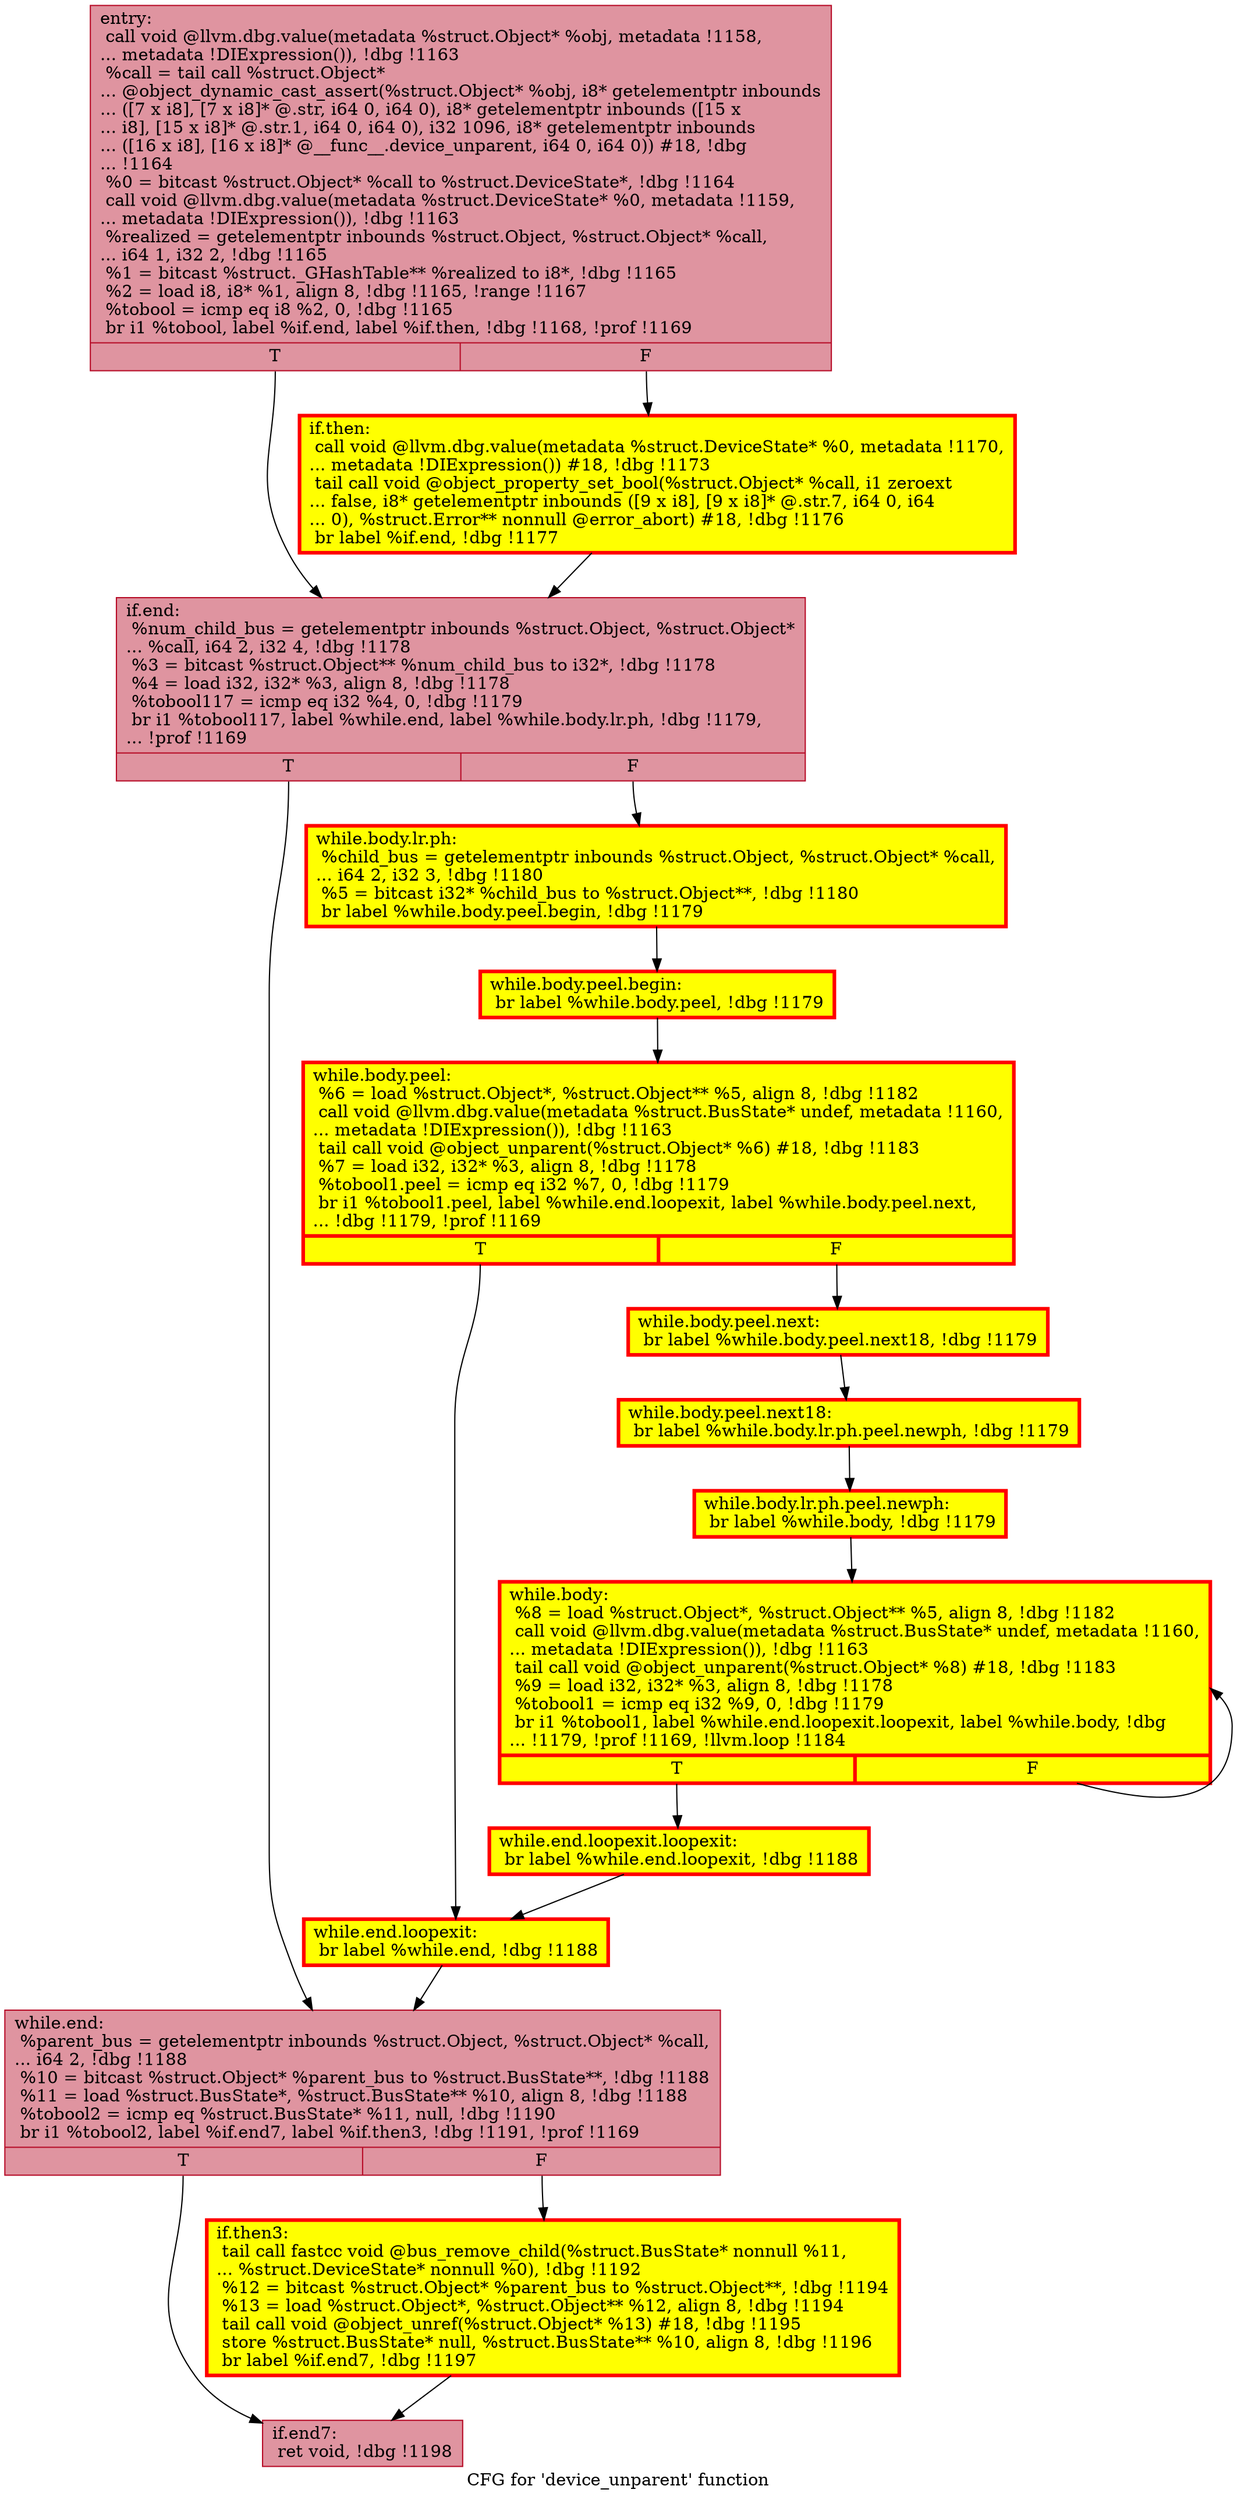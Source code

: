 digraph "CFG for 'device_unparent' function" {
	label="CFG for 'device_unparent' function";

	Node0x55e1ca1ffb10 [shape=record,color="#b70d28ff", style=filled, fillcolor="#b70d2870",label="{entry:\l  call void @llvm.dbg.value(metadata %struct.Object* %obj, metadata !1158,\l... metadata !DIExpression()), !dbg !1163\l  %call = tail call %struct.Object*\l... @object_dynamic_cast_assert(%struct.Object* %obj, i8* getelementptr inbounds\l... ([7 x i8], [7 x i8]* @.str, i64 0, i64 0), i8* getelementptr inbounds ([15 x\l... i8], [15 x i8]* @.str.1, i64 0, i64 0), i32 1096, i8* getelementptr inbounds\l... ([16 x i8], [16 x i8]* @__func__.device_unparent, i64 0, i64 0)) #18, !dbg\l... !1164\l  %0 = bitcast %struct.Object* %call to %struct.DeviceState*, !dbg !1164\l  call void @llvm.dbg.value(metadata %struct.DeviceState* %0, metadata !1159,\l... metadata !DIExpression()), !dbg !1163\l  %realized = getelementptr inbounds %struct.Object, %struct.Object* %call,\l... i64 1, i32 2, !dbg !1165\l  %1 = bitcast %struct._GHashTable** %realized to i8*, !dbg !1165\l  %2 = load i8, i8* %1, align 8, !dbg !1165, !range !1167\l  %tobool = icmp eq i8 %2, 0, !dbg !1165\l  br i1 %tobool, label %if.end, label %if.then, !dbg !1168, !prof !1169\l|{<s0>T|<s1>F}}"];
	Node0x55e1ca1ffb10:s0 -> Node0x55e1ca2b9450;
	Node0x55e1ca1ffb10:s1 -> Node0x55e1ca2b9400;
	Node0x55e1ca2b9400 [shape=record,penwidth=3.0, style="filled", color="red", fillcolor="yellow",label="{if.then:                                          \l  call void @llvm.dbg.value(metadata %struct.DeviceState* %0, metadata !1170,\l... metadata !DIExpression()) #18, !dbg !1173\l  tail call void @object_property_set_bool(%struct.Object* %call, i1 zeroext\l... false, i8* getelementptr inbounds ([9 x i8], [9 x i8]* @.str.7, i64 0, i64\l... 0), %struct.Error** nonnull @error_abort) #18, !dbg !1176\l  br label %if.end, !dbg !1177\l}"];
	Node0x55e1ca2b9400 -> Node0x55e1ca2b9450;
	Node0x55e1ca2b9450 [shape=record,color="#b70d28ff", style=filled, fillcolor="#b70d2870",label="{if.end:                                           \l  %num_child_bus = getelementptr inbounds %struct.Object, %struct.Object*\l... %call, i64 2, i32 4, !dbg !1178\l  %3 = bitcast %struct.Object** %num_child_bus to i32*, !dbg !1178\l  %4 = load i32, i32* %3, align 8, !dbg !1178\l  %tobool117 = icmp eq i32 %4, 0, !dbg !1179\l  br i1 %tobool117, label %while.end, label %while.body.lr.ph, !dbg !1179,\l... !prof !1169\l|{<s0>T|<s1>F}}"];
	Node0x55e1ca2b9450:s0 -> Node0x55e1ca2b9cd0;
	Node0x55e1ca2b9450:s1 -> Node0x55e1ca1d36b0;
	Node0x55e1ca1d36b0 [shape=record,penwidth=3.0, style="filled", color="red", fillcolor="yellow",label="{while.body.lr.ph:                                 \l  %child_bus = getelementptr inbounds %struct.Object, %struct.Object* %call,\l... i64 2, i32 3, !dbg !1180\l  %5 = bitcast i32* %child_bus to %struct.Object**, !dbg !1180\l  br label %while.body.peel.begin, !dbg !1179\l}"];
	Node0x55e1ca1d36b0 -> Node0x55e1ca429550;
	Node0x55e1ca429550 [shape=record,penwidth=3.0, style="filled", color="red", fillcolor="yellow",label="{while.body.peel.begin:                            \l  br label %while.body.peel, !dbg !1179\l}"];
	Node0x55e1ca429550 -> Node0x55e1ca345400;
	Node0x55e1ca345400 [shape=record,penwidth=3.0, style="filled", color="red", fillcolor="yellow",label="{while.body.peel:                                  \l  %6 = load %struct.Object*, %struct.Object** %5, align 8, !dbg !1182\l  call void @llvm.dbg.value(metadata %struct.BusState* undef, metadata !1160,\l... metadata !DIExpression()), !dbg !1163\l  tail call void @object_unparent(%struct.Object* %6) #18, !dbg !1183\l  %7 = load i32, i32* %3, align 8, !dbg !1178\l  %tobool1.peel = icmp eq i32 %7, 0, !dbg !1179\l  br i1 %tobool1.peel, label %while.end.loopexit, label %while.body.peel.next,\l... !dbg !1179, !prof !1169\l|{<s0>T|<s1>F}}"];
	Node0x55e1ca345400:s0 -> Node0x55e1ca266300;
	Node0x55e1ca345400:s1 -> Node0x55e1ca345360;
	Node0x55e1ca345360 [shape=record,penwidth=3.0, style="filled", color="red", fillcolor="yellow",label="{while.body.peel.next:                             \l  br label %while.body.peel.next18, !dbg !1179\l}"];
	Node0x55e1ca345360 -> Node0x55e1ca3453b0;
	Node0x55e1ca3453b0 [shape=record,penwidth=3.0, style="filled", color="red", fillcolor="yellow",label="{while.body.peel.next18:                           \l  br label %while.body.lr.ph.peel.newph, !dbg !1179\l}"];
	Node0x55e1ca3453b0 -> Node0x55e1ca3452c0;
	Node0x55e1ca3452c0 [shape=record,penwidth=3.0, style="filled", color="red", fillcolor="yellow",label="{while.body.lr.ph.peel.newph:                      \l  br label %while.body, !dbg !1179\l}"];
	Node0x55e1ca3452c0 -> Node0x55e1ca2ba200;
	Node0x55e1ca2ba200 [shape=record,penwidth=3.0, style="filled", color="red", fillcolor="yellow",label="{while.body:                                       \l  %8 = load %struct.Object*, %struct.Object** %5, align 8, !dbg !1182\l  call void @llvm.dbg.value(metadata %struct.BusState* undef, metadata !1160,\l... metadata !DIExpression()), !dbg !1163\l  tail call void @object_unparent(%struct.Object* %8) #18, !dbg !1183\l  %9 = load i32, i32* %3, align 8, !dbg !1178\l  %tobool1 = icmp eq i32 %9, 0, !dbg !1179\l  br i1 %tobool1, label %while.end.loopexit.loopexit, label %while.body, !dbg\l... !1179, !prof !1169, !llvm.loop !1184\l|{<s0>T|<s1>F}}"];
	Node0x55e1ca2ba200:s0 -> Node0x55e1ca429500;
	Node0x55e1ca2ba200:s1 -> Node0x55e1ca2ba200;
	Node0x55e1ca429500 [shape=record,penwidth=3.0, style="filled", color="red", fillcolor="yellow",label="{while.end.loopexit.loopexit:                      \l  br label %while.end.loopexit, !dbg !1188\l}"];
	Node0x55e1ca429500 -> Node0x55e1ca266300;
	Node0x55e1ca266300 [shape=record,penwidth=3.0, style="filled", color="red", fillcolor="yellow",label="{while.end.loopexit:                               \l  br label %while.end, !dbg !1188\l}"];
	Node0x55e1ca266300 -> Node0x55e1ca2b9cd0;
	Node0x55e1ca2b9cd0 [shape=record,color="#b70d28ff", style=filled, fillcolor="#b70d2870",label="{while.end:                                        \l  %parent_bus = getelementptr inbounds %struct.Object, %struct.Object* %call,\l... i64 2, !dbg !1188\l  %10 = bitcast %struct.Object* %parent_bus to %struct.BusState**, !dbg !1188\l  %11 = load %struct.BusState*, %struct.BusState** %10, align 8, !dbg !1188\l  %tobool2 = icmp eq %struct.BusState* %11, null, !dbg !1190\l  br i1 %tobool2, label %if.end7, label %if.then3, !dbg !1191, !prof !1169\l|{<s0>T|<s1>F}}"];
	Node0x55e1ca2b9cd0:s0 -> Node0x55e1ca2bb2a0;
	Node0x55e1ca2b9cd0:s1 -> Node0x55e1ca2bb250;
	Node0x55e1ca2bb250 [shape=record,penwidth=3.0, style="filled", color="red", fillcolor="yellow",label="{if.then3:                                         \l  tail call fastcc void @bus_remove_child(%struct.BusState* nonnull %11,\l... %struct.DeviceState* nonnull %0), !dbg !1192\l  %12 = bitcast %struct.Object* %parent_bus to %struct.Object**, !dbg !1194\l  %13 = load %struct.Object*, %struct.Object** %12, align 8, !dbg !1194\l  tail call void @object_unref(%struct.Object* %13) #18, !dbg !1195\l  store %struct.BusState* null, %struct.BusState** %10, align 8, !dbg !1196\l  br label %if.end7, !dbg !1197\l}"];
	Node0x55e1ca2bb250 -> Node0x55e1ca2bb2a0;
	Node0x55e1ca2bb2a0 [shape=record,color="#b70d28ff", style=filled, fillcolor="#b70d2870",label="{if.end7:                                          \l  ret void, !dbg !1198\l}"];
}
